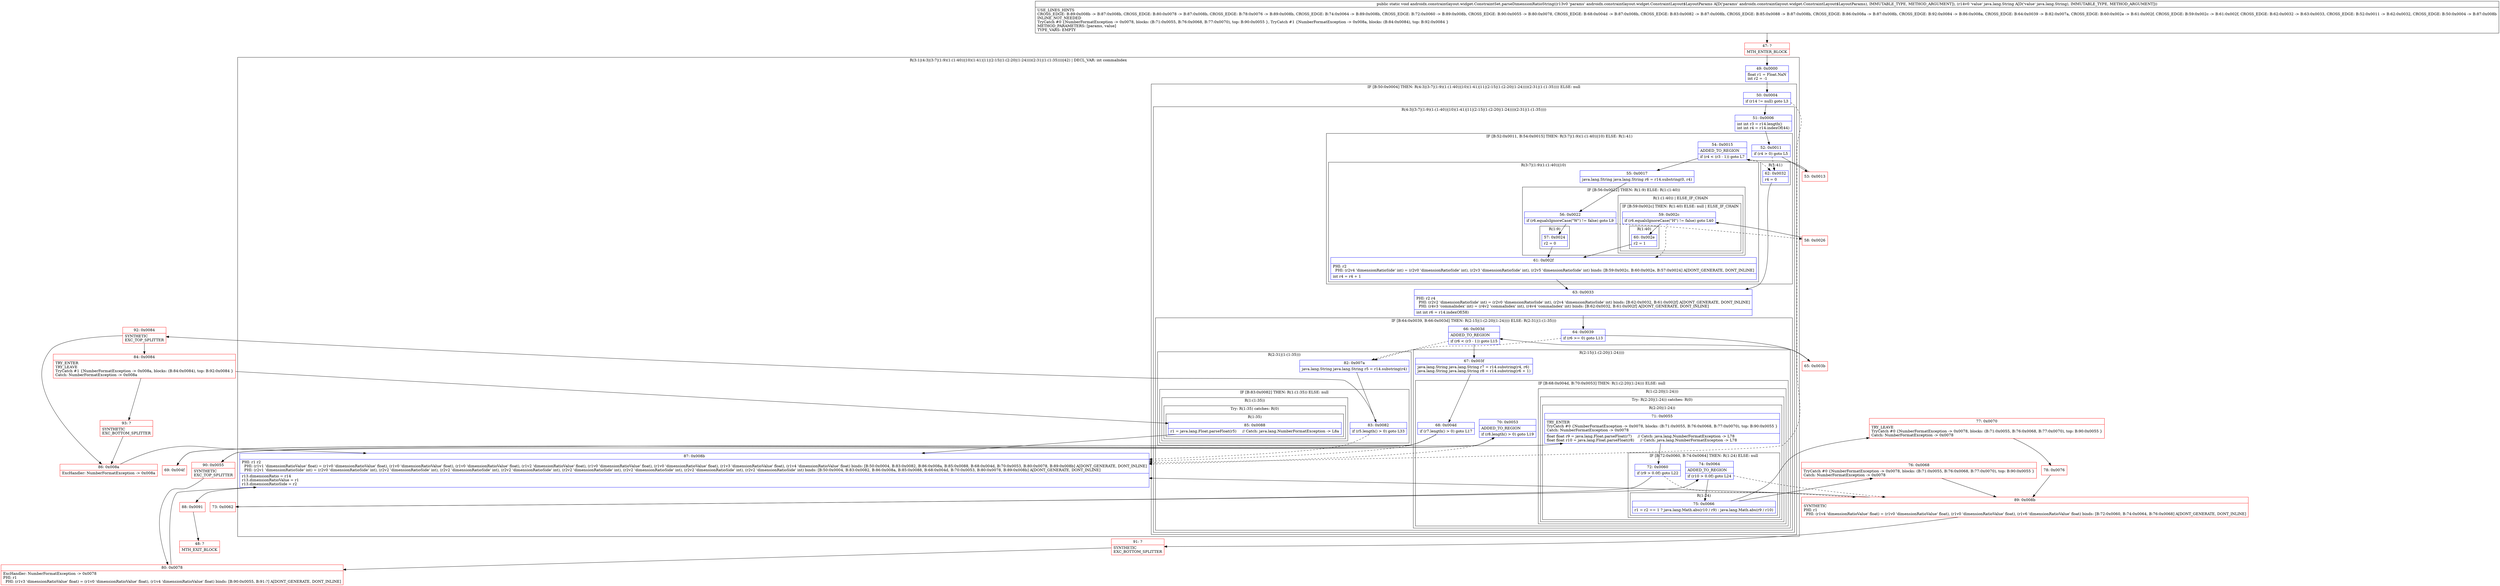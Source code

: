 digraph "CFG forandroidx.constraintlayout.widget.ConstraintSet.parseDimensionRatioString(Landroidx\/constraintlayout\/widget\/ConstraintLayout$LayoutParams;Ljava\/lang\/String;)V" {
subgraph cluster_Region_1166527890 {
label = "R(3:1|(4:3|(3:7|(1:9)(1:(1:40))|10)(1:41)|11|(2:15|(1:(2:20|(1:24))))(2:31|(1:(1:35))))|42) | DECL_VAR: int commaIndex\l";
node [shape=record,color=blue];
Node_49 [shape=record,label="{49\:\ 0x0000|float r1 = Float.NaN\lint r2 = \-1\l}"];
subgraph cluster_IfRegion_1249698250 {
label = "IF [B:50:0x0004] THEN: R(4:3|(3:7|(1:9)(1:(1:40))|10)(1:41)|11|(2:15|(1:(2:20|(1:24))))(2:31|(1:(1:35)))) ELSE: null";
node [shape=record,color=blue];
Node_50 [shape=record,label="{50\:\ 0x0004|if (r14 != null) goto L3\l}"];
subgraph cluster_Region_1377712490 {
label = "R(4:3|(3:7|(1:9)(1:(1:40))|10)(1:41)|11|(2:15|(1:(2:20|(1:24))))(2:31|(1:(1:35))))";
node [shape=record,color=blue];
Node_51 [shape=record,label="{51\:\ 0x0006|int int r3 = r14.length()\lint int r4 = r14.indexOf(44)\l}"];
subgraph cluster_IfRegion_1746514586 {
label = "IF [B:52:0x0011, B:54:0x0015] THEN: R(3:7|(1:9)(1:(1:40))|10) ELSE: R(1:41)";
node [shape=record,color=blue];
Node_52 [shape=record,label="{52\:\ 0x0011|if (r4 \> 0) goto L5\l}"];
Node_54 [shape=record,label="{54\:\ 0x0015|ADDED_TO_REGION\l|if (r4 \< (r3 \- 1)) goto L7\l}"];
subgraph cluster_Region_383060610 {
label = "R(3:7|(1:9)(1:(1:40))|10)";
node [shape=record,color=blue];
Node_55 [shape=record,label="{55\:\ 0x0017|java.lang.String java.lang.String r6 = r14.substring(0, r4)\l}"];
subgraph cluster_IfRegion_2072618425 {
label = "IF [B:56:0x0022] THEN: R(1:9) ELSE: R(1:(1:40))";
node [shape=record,color=blue];
Node_56 [shape=record,label="{56\:\ 0x0022|if (r6.equalsIgnoreCase(\"W\") != false) goto L9\l}"];
subgraph cluster_Region_1876748673 {
label = "R(1:9)";
node [shape=record,color=blue];
Node_57 [shape=record,label="{57\:\ 0x0024|r2 = 0\l}"];
}
subgraph cluster_Region_1434716991 {
label = "R(1:(1:40)) | ELSE_IF_CHAIN\l";
node [shape=record,color=blue];
subgraph cluster_IfRegion_741208839 {
label = "IF [B:59:0x002c] THEN: R(1:40) ELSE: null | ELSE_IF_CHAIN\l";
node [shape=record,color=blue];
Node_59 [shape=record,label="{59\:\ 0x002c|if (r6.equalsIgnoreCase(\"H\") != false) goto L40\l}"];
subgraph cluster_Region_340549063 {
label = "R(1:40)";
node [shape=record,color=blue];
Node_60 [shape=record,label="{60\:\ 0x002e|r2 = 1\l}"];
}
}
}
}
Node_61 [shape=record,label="{61\:\ 0x002f|PHI: r2 \l  PHI: (r2v4 'dimensionRatioSide' int) = (r2v0 'dimensionRatioSide' int), (r2v3 'dimensionRatioSide' int), (r2v5 'dimensionRatioSide' int) binds: [B:59:0x002c, B:60:0x002e, B:57:0x0024] A[DONT_GENERATE, DONT_INLINE]\l|int r4 = r4 + 1\l}"];
}
subgraph cluster_Region_899916891 {
label = "R(1:41)";
node [shape=record,color=blue];
Node_62 [shape=record,label="{62\:\ 0x0032|r4 = 0\l}"];
}
}
Node_63 [shape=record,label="{63\:\ 0x0033|PHI: r2 r4 \l  PHI: (r2v2 'dimensionRatioSide' int) = (r2v0 'dimensionRatioSide' int), (r2v4 'dimensionRatioSide' int) binds: [B:62:0x0032, B:61:0x002f] A[DONT_GENERATE, DONT_INLINE]\l  PHI: (r4v3 'commaIndex' int) = (r4v2 'commaIndex' int), (r4v4 'commaIndex' int) binds: [B:62:0x0032, B:61:0x002f] A[DONT_GENERATE, DONT_INLINE]\l|int int r6 = r14.indexOf(58)\l}"];
subgraph cluster_IfRegion_516782139 {
label = "IF [B:64:0x0039, B:66:0x003d] THEN: R(2:15|(1:(2:20|(1:24)))) ELSE: R(2:31|(1:(1:35)))";
node [shape=record,color=blue];
Node_64 [shape=record,label="{64\:\ 0x0039|if (r6 \>= 0) goto L13\l}"];
Node_66 [shape=record,label="{66\:\ 0x003d|ADDED_TO_REGION\l|if (r6 \< (r3 \- 1)) goto L15\l}"];
subgraph cluster_Region_277564695 {
label = "R(2:15|(1:(2:20|(1:24))))";
node [shape=record,color=blue];
Node_67 [shape=record,label="{67\:\ 0x003f|java.lang.String java.lang.String r7 = r14.substring(r4, r6)\ljava.lang.String java.lang.String r8 = r14.substring(r6 + 1)\l}"];
subgraph cluster_IfRegion_1944359669 {
label = "IF [B:68:0x004d, B:70:0x0053] THEN: R(1:(2:20|(1:24))) ELSE: null";
node [shape=record,color=blue];
Node_68 [shape=record,label="{68\:\ 0x004d|if (r7.length() \> 0) goto L17\l}"];
Node_70 [shape=record,label="{70\:\ 0x0053|ADDED_TO_REGION\l|if (r8.length() \> 0) goto L19\l}"];
subgraph cluster_Region_383049914 {
label = "R(1:(2:20|(1:24)))";
node [shape=record,color=blue];
subgraph cluster_TryCatchRegion_1117829671 {
label = "Try: R(2:20|(1:24)) catches: R(0)";
node [shape=record,color=blue];
subgraph cluster_Region_969775723 {
label = "R(2:20|(1:24))";
node [shape=record,color=blue];
Node_71 [shape=record,label="{71\:\ 0x0055|TRY_ENTER\lTryCatch #0 \{NumberFormatException \-\> 0x0078, blocks: (B:71:0x0055, B:76:0x0068, B:77:0x0070), top: B:90:0x0055 \}\lCatch: NumberFormatException \-\> 0x0078\l|float float r9 = java.lang.Float.parseFloat(r7)     \/\/ Catch: java.lang.NumberFormatException \-\> L78\lfloat float r10 = java.lang.Float.parseFloat(r8)     \/\/ Catch: java.lang.NumberFormatException \-\> L78\l}"];
subgraph cluster_IfRegion_1272047828 {
label = "IF [B:72:0x0060, B:74:0x0064] THEN: R(1:24) ELSE: null";
node [shape=record,color=blue];
Node_72 [shape=record,label="{72\:\ 0x0060|if (r9 \> 0.0f) goto L22\l}"];
Node_74 [shape=record,label="{74\:\ 0x0064|ADDED_TO_REGION\l|if (r10 \> 0.0f) goto L24\l}"];
subgraph cluster_Region_1411236879 {
label = "R(1:24)";
node [shape=record,color=blue];
Node_75 [shape=record,label="{75\:\ 0x0066|r1 = r2 == 1 ? java.lang.Math.abs(r10 \/ r9) : java.lang.Math.abs(r9 \/ r10)\l}"];
}
}
}
subgraph cluster_Region_1870618888 {
label = "R(0) | ExcHandler: NumberFormatException \-\> 0x0078\l";
node [shape=record,color=blue];
}
}
}
}
}
subgraph cluster_Region_1710420893 {
label = "R(2:31|(1:(1:35)))";
node [shape=record,color=blue];
Node_82 [shape=record,label="{82\:\ 0x007a|java.lang.String java.lang.String r5 = r14.substring(r4)\l}"];
subgraph cluster_IfRegion_1531802811 {
label = "IF [B:83:0x0082] THEN: R(1:(1:35)) ELSE: null";
node [shape=record,color=blue];
Node_83 [shape=record,label="{83\:\ 0x0082|if (r5.length() \> 0) goto L33\l}"];
subgraph cluster_Region_441926187 {
label = "R(1:(1:35))";
node [shape=record,color=blue];
subgraph cluster_TryCatchRegion_725070059 {
label = "Try: R(1:35) catches: R(0)";
node [shape=record,color=blue];
subgraph cluster_Region_1215214130 {
label = "R(1:35)";
node [shape=record,color=blue];
Node_85 [shape=record,label="{85\:\ 0x0088|r1 = java.lang.Float.parseFloat(r5)     \/\/ Catch: java.lang.NumberFormatException \-\> L8a\l}"];
}
subgraph cluster_Region_1820411432 {
label = "R(0) | ExcHandler: NumberFormatException \-\> 0x008a\l";
node [shape=record,color=blue];
}
}
}
}
}
}
}
}
Node_87 [shape=record,label="{87\:\ 0x008b|PHI: r1 r2 \l  PHI: (r1v1 'dimensionRatioValue' float) = (r1v0 'dimensionRatioValue' float), (r1v0 'dimensionRatioValue' float), (r1v0 'dimensionRatioValue' float), (r1v2 'dimensionRatioValue' float), (r1v0 'dimensionRatioValue' float), (r1v0 'dimensionRatioValue' float), (r1v3 'dimensionRatioValue' float), (r1v4 'dimensionRatioValue' float) binds: [B:50:0x0004, B:83:0x0082, B:86:0x008a, B:85:0x0088, B:68:0x004d, B:70:0x0053, B:80:0x0078, B:89:0x008b] A[DONT_GENERATE, DONT_INLINE]\l  PHI: (r2v1 'dimensionRatioSide' int) = (r2v0 'dimensionRatioSide' int), (r2v2 'dimensionRatioSide' int), (r2v2 'dimensionRatioSide' int), (r2v2 'dimensionRatioSide' int), (r2v2 'dimensionRatioSide' int), (r2v2 'dimensionRatioSide' int), (r2v2 'dimensionRatioSide' int), (r2v2 'dimensionRatioSide' int) binds: [B:50:0x0004, B:83:0x0082, B:86:0x008a, B:85:0x0088, B:68:0x004d, B:70:0x0053, B:80:0x0078, B:89:0x008b] A[DONT_GENERATE, DONT_INLINE]\l|r13.dimensionRatio = r14\lr13.dimensionRatioValue = r1\lr13.dimensionRatioSide = r2\l}"];
}
subgraph cluster_Region_1870618888 {
label = "R(0) | ExcHandler: NumberFormatException \-\> 0x0078\l";
node [shape=record,color=blue];
}
subgraph cluster_Region_1820411432 {
label = "R(0) | ExcHandler: NumberFormatException \-\> 0x008a\l";
node [shape=record,color=blue];
}
Node_47 [shape=record,color=red,label="{47\:\ ?|MTH_ENTER_BLOCK\l}"];
Node_53 [shape=record,color=red,label="{53\:\ 0x0013}"];
Node_65 [shape=record,color=red,label="{65\:\ 0x003b}"];
Node_69 [shape=record,color=red,label="{69\:\ 0x004f}"];
Node_90 [shape=record,color=red,label="{90\:\ 0x0055|SYNTHETIC\lEXC_TOP_SPLITTER\l}"];
Node_73 [shape=record,color=red,label="{73\:\ 0x0062}"];
Node_76 [shape=record,color=red,label="{76\:\ 0x0068|TryCatch #0 \{NumberFormatException \-\> 0x0078, blocks: (B:71:0x0055, B:76:0x0068, B:77:0x0070), top: B:90:0x0055 \}\lCatch: NumberFormatException \-\> 0x0078\l}"];
Node_77 [shape=record,color=red,label="{77\:\ 0x0070|TRY_LEAVE\lTryCatch #0 \{NumberFormatException \-\> 0x0078, blocks: (B:71:0x0055, B:76:0x0068, B:77:0x0070), top: B:90:0x0055 \}\lCatch: NumberFormatException \-\> 0x0078\l}"];
Node_78 [shape=record,color=red,label="{78\:\ 0x0076}"];
Node_89 [shape=record,color=red,label="{89\:\ 0x008b|SYNTHETIC\lPHI: r1 \l  PHI: (r1v4 'dimensionRatioValue' float) = (r1v0 'dimensionRatioValue' float), (r1v0 'dimensionRatioValue' float), (r1v6 'dimensionRatioValue' float) binds: [B:72:0x0060, B:74:0x0064, B:76:0x0068] A[DONT_GENERATE, DONT_INLINE]\l}"];
Node_91 [shape=record,color=red,label="{91\:\ ?|SYNTHETIC\lEXC_BOTTOM_SPLITTER\l}"];
Node_80 [shape=record,color=red,label="{80\:\ 0x0078|ExcHandler: NumberFormatException \-\> 0x0078\lPHI: r1 \l  PHI: (r1v3 'dimensionRatioValue' float) = (r1v0 'dimensionRatioValue' float), (r1v4 'dimensionRatioValue' float) binds: [B:90:0x0055, B:91:?] A[DONT_GENERATE, DONT_INLINE]\l}"];
Node_92 [shape=record,color=red,label="{92\:\ 0x0084|SYNTHETIC\lEXC_TOP_SPLITTER\l}"];
Node_84 [shape=record,color=red,label="{84\:\ 0x0084|TRY_ENTER\lTRY_LEAVE\lTryCatch #1 \{NumberFormatException \-\> 0x008a, blocks: (B:84:0x0084), top: B:92:0x0084 \}\lCatch: NumberFormatException \-\> 0x008a\l}"];
Node_93 [shape=record,color=red,label="{93\:\ ?|SYNTHETIC\lEXC_BOTTOM_SPLITTER\l}"];
Node_86 [shape=record,color=red,label="{86\:\ 0x008a|ExcHandler: NumberFormatException \-\> 0x008a\l}"];
Node_58 [shape=record,color=red,label="{58\:\ 0x0026}"];
Node_88 [shape=record,color=red,label="{88\:\ 0x0091}"];
Node_48 [shape=record,color=red,label="{48\:\ ?|MTH_EXIT_BLOCK\l}"];
MethodNode[shape=record,label="{public static void androidx.constraintlayout.widget.ConstraintSet.parseDimensionRatioString((r13v0 'params' androidx.constraintlayout.widget.ConstraintLayout$LayoutParams A[D('params' androidx.constraintlayout.widget.ConstraintLayout$LayoutParams), IMMUTABLE_TYPE, METHOD_ARGUMENT]), (r14v0 'value' java.lang.String A[D('value' java.lang.String), IMMUTABLE_TYPE, METHOD_ARGUMENT]))  | USE_LINES_HINTS\lCROSS_EDGE: B:89:0x008b \-\> B:87:0x008b, CROSS_EDGE: B:80:0x0078 \-\> B:87:0x008b, CROSS_EDGE: B:78:0x0076 \-\> B:89:0x008b, CROSS_EDGE: B:74:0x0064 \-\> B:89:0x008b, CROSS_EDGE: B:72:0x0060 \-\> B:89:0x008b, CROSS_EDGE: B:90:0x0055 \-\> B:80:0x0078, CROSS_EDGE: B:68:0x004d \-\> B:87:0x008b, CROSS_EDGE: B:83:0x0082 \-\> B:87:0x008b, CROSS_EDGE: B:85:0x0088 \-\> B:87:0x008b, CROSS_EDGE: B:86:0x008a \-\> B:87:0x008b, CROSS_EDGE: B:92:0x0084 \-\> B:86:0x008a, CROSS_EDGE: B:64:0x0039 \-\> B:82:0x007a, CROSS_EDGE: B:60:0x002e \-\> B:61:0x002f, CROSS_EDGE: B:59:0x002c \-\> B:61:0x002f, CROSS_EDGE: B:62:0x0032 \-\> B:63:0x0033, CROSS_EDGE: B:52:0x0011 \-\> B:62:0x0032, CROSS_EDGE: B:50:0x0004 \-\> B:87:0x008b\lINLINE_NOT_NEEDED\lTryCatch #0 \{NumberFormatException \-\> 0x0078, blocks: (B:71:0x0055, B:76:0x0068, B:77:0x0070), top: B:90:0x0055 \}, TryCatch #1 \{NumberFormatException \-\> 0x008a, blocks: (B:84:0x0084), top: B:92:0x0084 \}\lMETHOD_PARAMETERS: [params, value]\lTYPE_VARS: EMPTY\l}"];
MethodNode -> Node_47;Node_49 -> Node_50;
Node_50 -> Node_51;
Node_50 -> Node_87[style=dashed];
Node_51 -> Node_52;
Node_52 -> Node_53;
Node_52 -> Node_62[style=dashed];
Node_54 -> Node_55;
Node_54 -> Node_62[style=dashed];
Node_55 -> Node_56;
Node_56 -> Node_57;
Node_56 -> Node_58[style=dashed];
Node_57 -> Node_61;
Node_59 -> Node_60;
Node_59 -> Node_61[style=dashed];
Node_60 -> Node_61;
Node_61 -> Node_63;
Node_62 -> Node_63;
Node_63 -> Node_64;
Node_64 -> Node_65;
Node_64 -> Node_82[style=dashed];
Node_66 -> Node_67;
Node_66 -> Node_82[style=dashed];
Node_67 -> Node_68;
Node_68 -> Node_69;
Node_68 -> Node_87[style=dashed];
Node_70 -> Node_87[style=dashed];
Node_70 -> Node_90;
Node_71 -> Node_72;
Node_72 -> Node_73;
Node_72 -> Node_89[style=dashed];
Node_74 -> Node_75;
Node_74 -> Node_89[style=dashed];
Node_75 -> Node_76;
Node_75 -> Node_77;
Node_82 -> Node_83;
Node_83 -> Node_87[style=dashed];
Node_83 -> Node_92;
Node_85 -> Node_87;
Node_87 -> Node_88;
Node_47 -> Node_49;
Node_53 -> Node_54;
Node_65 -> Node_66;
Node_69 -> Node_70;
Node_90 -> Node_71;
Node_90 -> Node_80;
Node_73 -> Node_74;
Node_76 -> Node_89;
Node_77 -> Node_78;
Node_78 -> Node_89;
Node_89 -> Node_87;
Node_89 -> Node_91;
Node_91 -> Node_80;
Node_80 -> Node_87;
Node_92 -> Node_84;
Node_92 -> Node_86;
Node_84 -> Node_85;
Node_84 -> Node_93;
Node_93 -> Node_86;
Node_86 -> Node_87;
Node_58 -> Node_59;
Node_88 -> Node_48;
}

